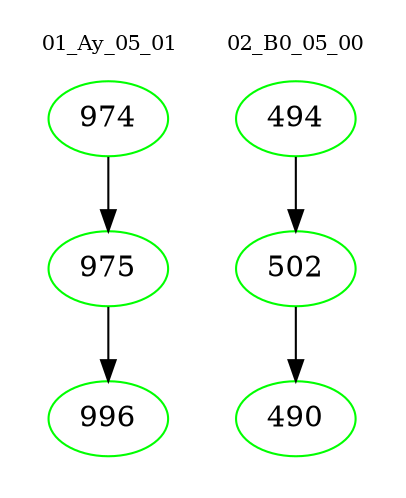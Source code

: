 digraph{
subgraph cluster_0 {
color = white
label = "01_Ay_05_01";
fontsize=10;
T0_974 [label="974", color="green"]
T0_974 -> T0_975 [color="black"]
T0_975 [label="975", color="green"]
T0_975 -> T0_996 [color="black"]
T0_996 [label="996", color="green"]
}
subgraph cluster_1 {
color = white
label = "02_B0_05_00";
fontsize=10;
T1_494 [label="494", color="green"]
T1_494 -> T1_502 [color="black"]
T1_502 [label="502", color="green"]
T1_502 -> T1_490 [color="black"]
T1_490 [label="490", color="green"]
}
}

